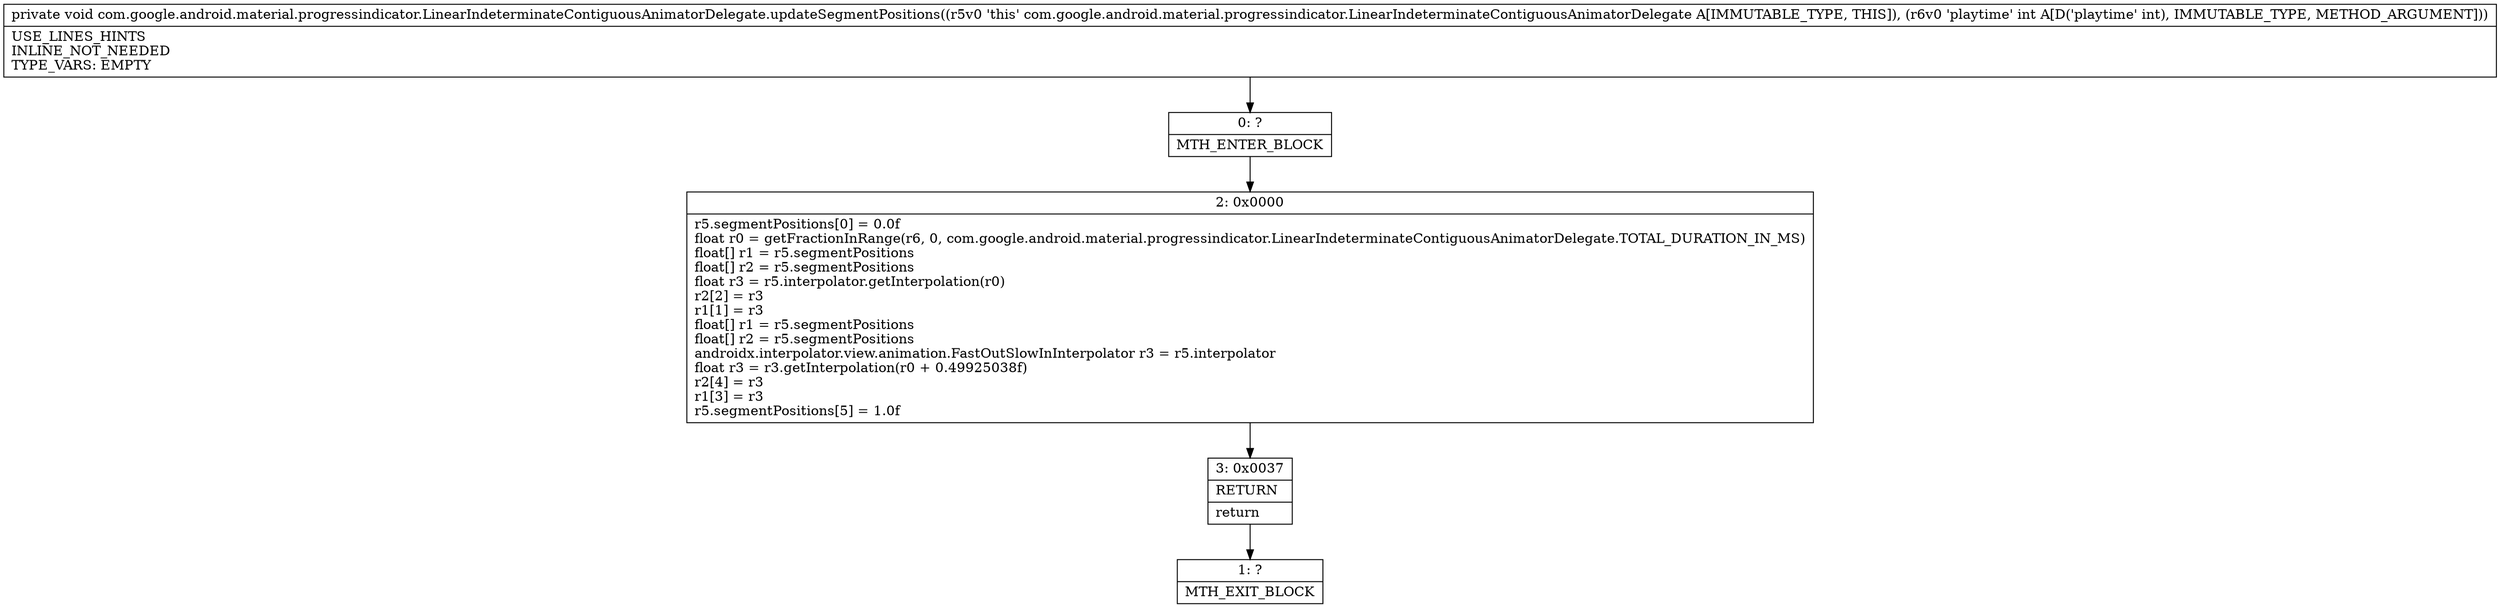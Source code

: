 digraph "CFG forcom.google.android.material.progressindicator.LinearIndeterminateContiguousAnimatorDelegate.updateSegmentPositions(I)V" {
Node_0 [shape=record,label="{0\:\ ?|MTH_ENTER_BLOCK\l}"];
Node_2 [shape=record,label="{2\:\ 0x0000|r5.segmentPositions[0] = 0.0f\lfloat r0 = getFractionInRange(r6, 0, com.google.android.material.progressindicator.LinearIndeterminateContiguousAnimatorDelegate.TOTAL_DURATION_IN_MS)\lfloat[] r1 = r5.segmentPositions\lfloat[] r2 = r5.segmentPositions\lfloat r3 = r5.interpolator.getInterpolation(r0)\lr2[2] = r3\lr1[1] = r3\lfloat[] r1 = r5.segmentPositions\lfloat[] r2 = r5.segmentPositions\landroidx.interpolator.view.animation.FastOutSlowInInterpolator r3 = r5.interpolator\lfloat r3 = r3.getInterpolation(r0 + 0.49925038f)\lr2[4] = r3\lr1[3] = r3\lr5.segmentPositions[5] = 1.0f\l}"];
Node_3 [shape=record,label="{3\:\ 0x0037|RETURN\l|return\l}"];
Node_1 [shape=record,label="{1\:\ ?|MTH_EXIT_BLOCK\l}"];
MethodNode[shape=record,label="{private void com.google.android.material.progressindicator.LinearIndeterminateContiguousAnimatorDelegate.updateSegmentPositions((r5v0 'this' com.google.android.material.progressindicator.LinearIndeterminateContiguousAnimatorDelegate A[IMMUTABLE_TYPE, THIS]), (r6v0 'playtime' int A[D('playtime' int), IMMUTABLE_TYPE, METHOD_ARGUMENT]))  | USE_LINES_HINTS\lINLINE_NOT_NEEDED\lTYPE_VARS: EMPTY\l}"];
MethodNode -> Node_0;Node_0 -> Node_2;
Node_2 -> Node_3;
Node_3 -> Node_1;
}

